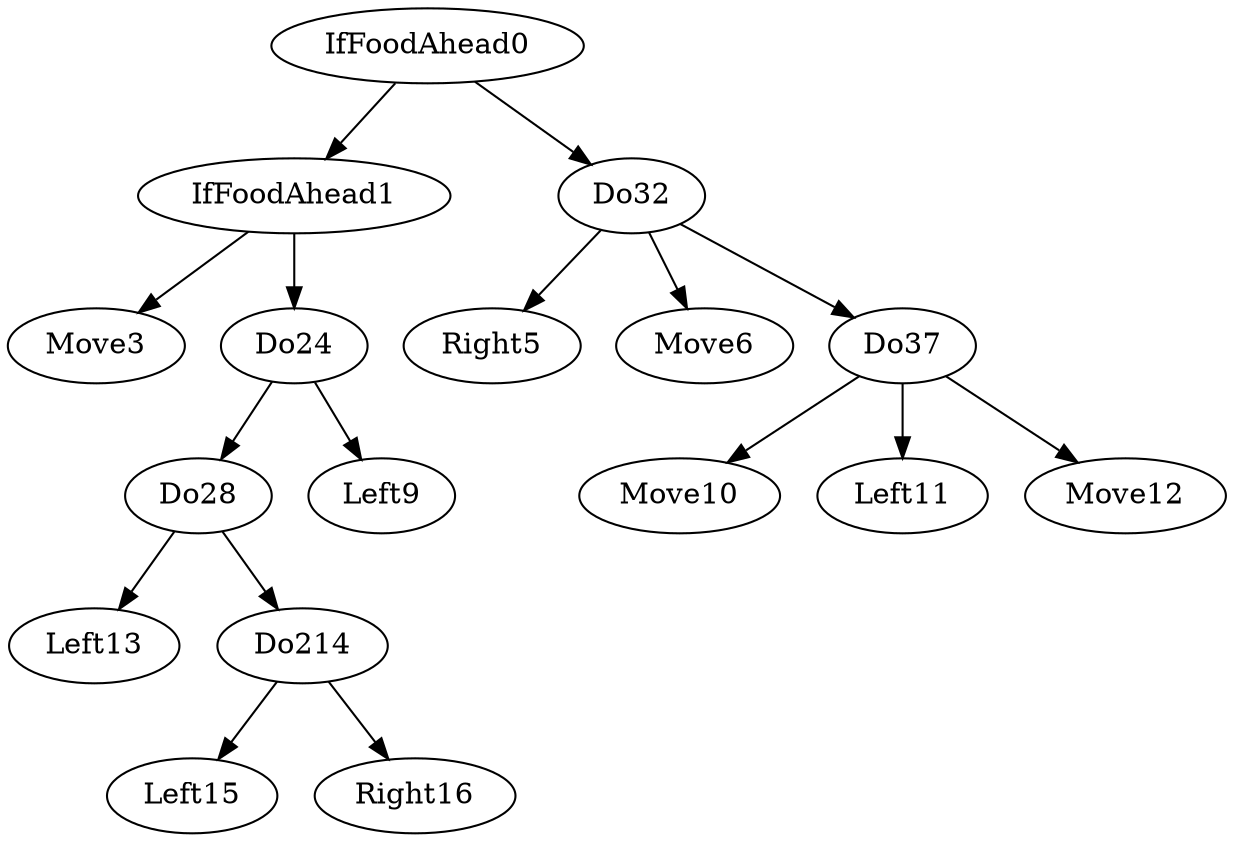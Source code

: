 digraph T {
	IfFoodAhead0 -> IfFoodAhead1;
	IfFoodAhead0 -> Do32;
	IfFoodAhead1 -> Move3;
	IfFoodAhead1 -> Do24;
	Do32 -> Right5;
	Do32 -> Move6;
	Do32 -> Do37;
	Do24 -> Do28;
	Do24 -> Left9;
	Do37 -> Move10;
	Do37 -> Left11;
	Do37 -> Move12;
	Do28 -> Left13;
	Do28 -> Do214;
	Do214 -> Left15;
	Do214 -> Right16;
}

